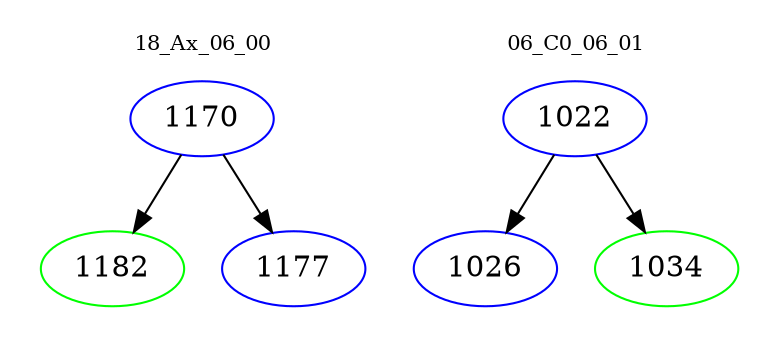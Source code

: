 digraph{
subgraph cluster_0 {
color = white
label = "18_Ax_06_00";
fontsize=10;
T0_1170 [label="1170", color="blue"]
T0_1170 -> T0_1182 [color="black"]
T0_1182 [label="1182", color="green"]
T0_1170 -> T0_1177 [color="black"]
T0_1177 [label="1177", color="blue"]
}
subgraph cluster_1 {
color = white
label = "06_C0_06_01";
fontsize=10;
T1_1022 [label="1022", color="blue"]
T1_1022 -> T1_1026 [color="black"]
T1_1026 [label="1026", color="blue"]
T1_1022 -> T1_1034 [color="black"]
T1_1034 [label="1034", color="green"]
}
}
